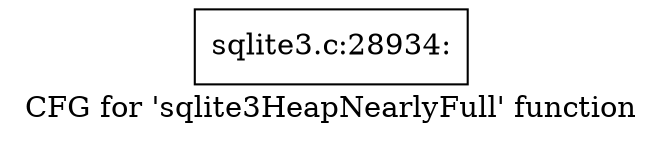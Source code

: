 digraph "CFG for 'sqlite3HeapNearlyFull' function" {
	label="CFG for 'sqlite3HeapNearlyFull' function";

	Node0x55c0f786fe20 [shape=record,label="{sqlite3.c:28934:}"];
}
